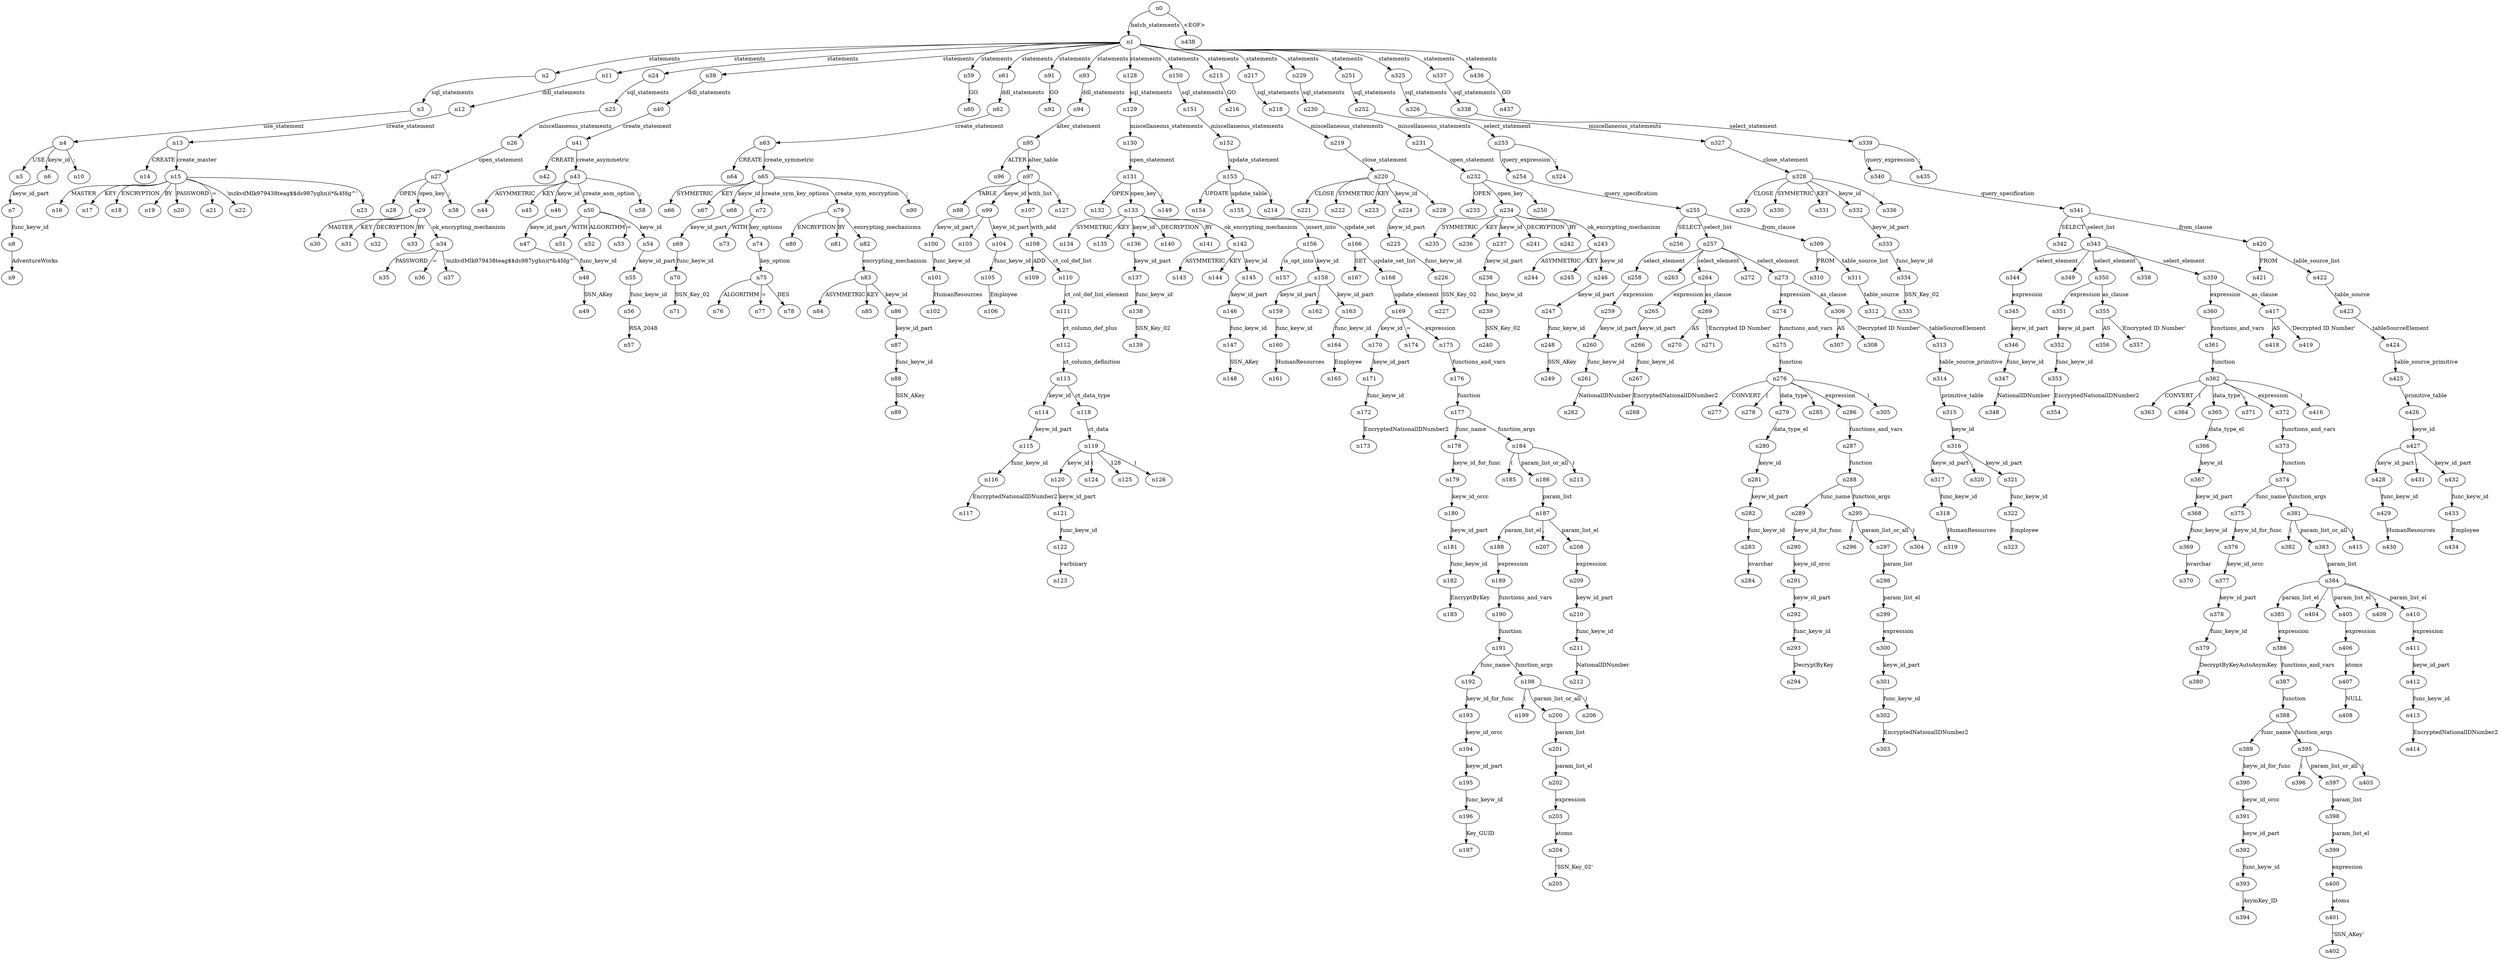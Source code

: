 digraph ParseTree {
  n0 -> n1 [label="batch_statements"];
  n1 -> n2 [label="statements"];
  n2 -> n3 [label="sql_statements"];
  n3 -> n4 [label="use_statement"];
  n4 -> n5 [label="USE"];
  n4 -> n6 [label="keyw_id"];
  n6 -> n7 [label="keyw_id_part"];
  n7 -> n8 [label="func_keyw_id"];
  n8 -> n9 [label="AdventureWorks"];
  n4 -> n10 [label=";"];
  n1 -> n11 [label="statements"];
  n11 -> n12 [label="ddl_statements"];
  n12 -> n13 [label="create_statement"];
  n13 -> n14 [label="CREATE"];
  n13 -> n15 [label="create_master"];
  n15 -> n16 [label="MASTER"];
  n15 -> n17 [label="KEY"];
  n15 -> n18 [label="ENCRYPTION"];
  n15 -> n19 [label="BY"];
  n15 -> n20 [label="PASSWORD"];
  n15 -> n21 [label="="];
  n15 -> n22 [label="'mzkvdMlk979438teag$$ds987yghn)(*&4fdg^'"];
  n15 -> n23 [label=";"];
  n1 -> n24 [label="statements"];
  n24 -> n25 [label="sql_statements"];
  n25 -> n26 [label="miscellaneous_statements"];
  n26 -> n27 [label="open_statement"];
  n27 -> n28 [label="OPEN"];
  n27 -> n29 [label="open_key"];
  n29 -> n30 [label="MASTER"];
  n29 -> n31 [label="KEY"];
  n29 -> n32 [label="DECRYPTION"];
  n29 -> n33 [label="BY"];
  n29 -> n34 [label="ok_encrypting_mechanism"];
  n34 -> n35 [label="PASSWORD"];
  n34 -> n36 [label="="];
  n34 -> n37 [label="'mzkvdMlk979438teag$$ds987yghn)(*&4fdg^'"];
  n27 -> n38 [label=";"];
  n1 -> n39 [label="statements"];
  n39 -> n40 [label="ddl_statements"];
  n40 -> n41 [label="create_statement"];
  n41 -> n42 [label="CREATE"];
  n41 -> n43 [label="create_asymmetric"];
  n43 -> n44 [label="ASYMMETRIC"];
  n43 -> n45 [label="KEY"];
  n43 -> n46 [label="keyw_id"];
  n46 -> n47 [label="keyw_id_part"];
  n47 -> n48 [label="func_keyw_id"];
  n48 -> n49 [label="SSN_AKey"];
  n43 -> n50 [label="create_asm_option"];
  n50 -> n51 [label="WITH"];
  n50 -> n52 [label="ALGORITHM"];
  n50 -> n53 [label="="];
  n50 -> n54 [label="keyw_id"];
  n54 -> n55 [label="keyw_id_part"];
  n55 -> n56 [label="func_keyw_id"];
  n56 -> n57 [label="RSA_2048"];
  n43 -> n58 [label=";"];
  n1 -> n59 [label="statements"];
  n59 -> n60 [label="GO"];
  n1 -> n61 [label="statements"];
  n61 -> n62 [label="ddl_statements"];
  n62 -> n63 [label="create_statement"];
  n63 -> n64 [label="CREATE"];
  n63 -> n65 [label="create_symmetric"];
  n65 -> n66 [label="SYMMETRIC"];
  n65 -> n67 [label="KEY"];
  n65 -> n68 [label="keyw_id"];
  n68 -> n69 [label="keyw_id_part"];
  n69 -> n70 [label="func_keyw_id"];
  n70 -> n71 [label="SSN_Key_02"];
  n65 -> n72 [label="create_sym_key_options"];
  n72 -> n73 [label="WITH"];
  n72 -> n74 [label="key_options"];
  n74 -> n75 [label="key_option"];
  n75 -> n76 [label="ALGORITHM"];
  n75 -> n77 [label="="];
  n75 -> n78 [label="DES"];
  n65 -> n79 [label="create_sym_encryption"];
  n79 -> n80 [label="ENCRYPTION"];
  n79 -> n81 [label="BY"];
  n79 -> n82 [label="encrypting_mechanisms"];
  n82 -> n83 [label="encrypting_mechanism"];
  n83 -> n84 [label="ASYMMETRIC"];
  n83 -> n85 [label="KEY"];
  n83 -> n86 [label="keyw_id"];
  n86 -> n87 [label="keyw_id_part"];
  n87 -> n88 [label="func_keyw_id"];
  n88 -> n89 [label="SSN_AKey"];
  n65 -> n90 [label=";"];
  n1 -> n91 [label="statements"];
  n91 -> n92 [label="GO"];
  n1 -> n93 [label="statements"];
  n93 -> n94 [label="ddl_statements"];
  n94 -> n95 [label="alter_statement"];
  n95 -> n96 [label="ALTER"];
  n95 -> n97 [label="alter_table"];
  n97 -> n98 [label="TABLE"];
  n97 -> n99 [label="keyw_id"];
  n99 -> n100 [label="keyw_id_part"];
  n100 -> n101 [label="func_keyw_id"];
  n101 -> n102 [label="HumanResources"];
  n99 -> n103 [label="."];
  n99 -> n104 [label="keyw_id_part"];
  n104 -> n105 [label="func_keyw_id"];
  n105 -> n106 [label="Employee"];
  n97 -> n107 [label="with_list"];
  n107 -> n108 [label="with_add"];
  n108 -> n109 [label="ADD"];
  n108 -> n110 [label="ct_col_def_list"];
  n110 -> n111 [label="ct_col_def_list_element"];
  n111 -> n112 [label="ct_column_def_plus"];
  n112 -> n113 [label="ct_column_definition"];
  n113 -> n114 [label="keyw_id"];
  n114 -> n115 [label="keyw_id_part"];
  n115 -> n116 [label="func_keyw_id"];
  n116 -> n117 [label="EncryptedNationalIDNumber2"];
  n113 -> n118 [label="ct_data_type"];
  n118 -> n119 [label="ct_data"];
  n119 -> n120 [label="keyw_id"];
  n120 -> n121 [label="keyw_id_part"];
  n121 -> n122 [label="func_keyw_id"];
  n122 -> n123 [label="varbinary"];
  n119 -> n124 [label="("];
  n119 -> n125 [label="128"];
  n119 -> n126 [label=")"];
  n97 -> n127 [label=";"];
  n1 -> n128 [label="statements"];
  n128 -> n129 [label="sql_statements"];
  n129 -> n130 [label="miscellaneous_statements"];
  n130 -> n131 [label="open_statement"];
  n131 -> n132 [label="OPEN"];
  n131 -> n133 [label="open_key"];
  n133 -> n134 [label="SYMMETRIC"];
  n133 -> n135 [label="KEY"];
  n133 -> n136 [label="keyw_id"];
  n136 -> n137 [label="keyw_id_part"];
  n137 -> n138 [label="func_keyw_id"];
  n138 -> n139 [label="SSN_Key_02"];
  n133 -> n140 [label="DECRYPTION"];
  n133 -> n141 [label="BY"];
  n133 -> n142 [label="ok_encrypting_mechanism"];
  n142 -> n143 [label="ASYMMETRIC"];
  n142 -> n144 [label="KEY"];
  n142 -> n145 [label="keyw_id"];
  n145 -> n146 [label="keyw_id_part"];
  n146 -> n147 [label="func_keyw_id"];
  n147 -> n148 [label="SSN_AKey"];
  n131 -> n149 [label=";"];
  n1 -> n150 [label="statements"];
  n150 -> n151 [label="sql_statements"];
  n151 -> n152 [label="miscellaneous_statements"];
  n152 -> n153 [label="update_statement"];
  n153 -> n154 [label="UPDATE"];
  n153 -> n155 [label="update_table"];
  n155 -> n156 [label="insert_into"];
  n156 -> n157 [label="is_opt_into"];
  n156 -> n158 [label="keyw_id"];
  n158 -> n159 [label="keyw_id_part"];
  n159 -> n160 [label="func_keyw_id"];
  n160 -> n161 [label="HumanResources"];
  n158 -> n162 [label="."];
  n158 -> n163 [label="keyw_id_part"];
  n163 -> n164 [label="func_keyw_id"];
  n164 -> n165 [label="Employee"];
  n155 -> n166 [label="update_set"];
  n166 -> n167 [label="SET"];
  n166 -> n168 [label="update_set_list"];
  n168 -> n169 [label="update_element"];
  n169 -> n170 [label="keyw_id"];
  n170 -> n171 [label="keyw_id_part"];
  n171 -> n172 [label="func_keyw_id"];
  n172 -> n173 [label="EncryptedNationalIDNumber2"];
  n169 -> n174 [label="="];
  n169 -> n175 [label="expression"];
  n175 -> n176 [label="functions_and_vars"];
  n176 -> n177 [label="function"];
  n177 -> n178 [label="func_name"];
  n178 -> n179 [label="keyw_id_for_func"];
  n179 -> n180 [label="keyw_id_orcc"];
  n180 -> n181 [label="keyw_id_part"];
  n181 -> n182 [label="func_keyw_id"];
  n182 -> n183 [label="EncryptByKey"];
  n177 -> n184 [label="function_args"];
  n184 -> n185 [label="("];
  n184 -> n186 [label="param_list_or_all"];
  n186 -> n187 [label="param_list"];
  n187 -> n188 [label="param_list_el"];
  n188 -> n189 [label="expression"];
  n189 -> n190 [label="functions_and_vars"];
  n190 -> n191 [label="function"];
  n191 -> n192 [label="func_name"];
  n192 -> n193 [label="keyw_id_for_func"];
  n193 -> n194 [label="keyw_id_orcc"];
  n194 -> n195 [label="keyw_id_part"];
  n195 -> n196 [label="func_keyw_id"];
  n196 -> n197 [label="Key_GUID"];
  n191 -> n198 [label="function_args"];
  n198 -> n199 [label="("];
  n198 -> n200 [label="param_list_or_all"];
  n200 -> n201 [label="param_list"];
  n201 -> n202 [label="param_list_el"];
  n202 -> n203 [label="expression"];
  n203 -> n204 [label="atoms"];
  n204 -> n205 [label="'SSN_Key_02'"];
  n198 -> n206 [label=")"];
  n187 -> n207 [label=","];
  n187 -> n208 [label="param_list_el"];
  n208 -> n209 [label="expression"];
  n209 -> n210 [label="keyw_id_part"];
  n210 -> n211 [label="func_keyw_id"];
  n211 -> n212 [label="NationalIDNumber"];
  n184 -> n213 [label=")"];
  n153 -> n214 [label=";"];
  n1 -> n215 [label="statements"];
  n215 -> n216 [label="GO"];
  n1 -> n217 [label="statements"];
  n217 -> n218 [label="sql_statements"];
  n218 -> n219 [label="miscellaneous_statements"];
  n219 -> n220 [label="close_statement"];
  n220 -> n221 [label="CLOSE"];
  n220 -> n222 [label="SYMMETRIC"];
  n220 -> n223 [label="KEY"];
  n220 -> n224 [label="keyw_id"];
  n224 -> n225 [label="keyw_id_part"];
  n225 -> n226 [label="func_keyw_id"];
  n226 -> n227 [label="SSN_Key_02"];
  n220 -> n228 [label=";"];
  n1 -> n229 [label="statements"];
  n229 -> n230 [label="sql_statements"];
  n230 -> n231 [label="miscellaneous_statements"];
  n231 -> n232 [label="open_statement"];
  n232 -> n233 [label="OPEN"];
  n232 -> n234 [label="open_key"];
  n234 -> n235 [label="SYMMETRIC"];
  n234 -> n236 [label="KEY"];
  n234 -> n237 [label="keyw_id"];
  n237 -> n238 [label="keyw_id_part"];
  n238 -> n239 [label="func_keyw_id"];
  n239 -> n240 [label="SSN_Key_02"];
  n234 -> n241 [label="DECRYPTION"];
  n234 -> n242 [label="BY"];
  n234 -> n243 [label="ok_encrypting_mechanism"];
  n243 -> n244 [label="ASYMMETRIC"];
  n243 -> n245 [label="KEY"];
  n243 -> n246 [label="keyw_id"];
  n246 -> n247 [label="keyw_id_part"];
  n247 -> n248 [label="func_keyw_id"];
  n248 -> n249 [label="SSN_AKey"];
  n232 -> n250 [label=";"];
  n1 -> n251 [label="statements"];
  n251 -> n252 [label="sql_statements"];
  n252 -> n253 [label="select_statement"];
  n253 -> n254 [label="query_expression"];
  n254 -> n255 [label="query_specification"];
  n255 -> n256 [label="SELECT"];
  n255 -> n257 [label="select_list"];
  n257 -> n258 [label="select_element"];
  n258 -> n259 [label="expression"];
  n259 -> n260 [label="keyw_id_part"];
  n260 -> n261 [label="func_keyw_id"];
  n261 -> n262 [label="NationalIDNumber"];
  n257 -> n263 [label=","];
  n257 -> n264 [label="select_element"];
  n264 -> n265 [label="expression"];
  n265 -> n266 [label="keyw_id_part"];
  n266 -> n267 [label="func_keyw_id"];
  n267 -> n268 [label="EncryptedNationalIDNumber2"];
  n264 -> n269 [label="as_clause"];
  n269 -> n270 [label="AS"];
  n269 -> n271 [label="'Encrypted ID Number'"];
  n257 -> n272 [label=","];
  n257 -> n273 [label="select_element"];
  n273 -> n274 [label="expression"];
  n274 -> n275 [label="functions_and_vars"];
  n275 -> n276 [label="function"];
  n276 -> n277 [label="CONVERT"];
  n276 -> n278 [label="("];
  n276 -> n279 [label="data_type"];
  n279 -> n280 [label="data_type_el"];
  n280 -> n281 [label="keyw_id"];
  n281 -> n282 [label="keyw_id_part"];
  n282 -> n283 [label="func_keyw_id"];
  n283 -> n284 [label="nvarchar"];
  n276 -> n285 [label=","];
  n276 -> n286 [label="expression"];
  n286 -> n287 [label="functions_and_vars"];
  n287 -> n288 [label="function"];
  n288 -> n289 [label="func_name"];
  n289 -> n290 [label="keyw_id_for_func"];
  n290 -> n291 [label="keyw_id_orcc"];
  n291 -> n292 [label="keyw_id_part"];
  n292 -> n293 [label="func_keyw_id"];
  n293 -> n294 [label="DecryptByKey"];
  n288 -> n295 [label="function_args"];
  n295 -> n296 [label="("];
  n295 -> n297 [label="param_list_or_all"];
  n297 -> n298 [label="param_list"];
  n298 -> n299 [label="param_list_el"];
  n299 -> n300 [label="expression"];
  n300 -> n301 [label="keyw_id_part"];
  n301 -> n302 [label="func_keyw_id"];
  n302 -> n303 [label="EncryptedNationalIDNumber2"];
  n295 -> n304 [label=")"];
  n276 -> n305 [label=")"];
  n273 -> n306 [label="as_clause"];
  n306 -> n307 [label="AS"];
  n306 -> n308 [label="'Decrypted ID Number'"];
  n255 -> n309 [label="from_clause"];
  n309 -> n310 [label="FROM"];
  n309 -> n311 [label="table_source_list"];
  n311 -> n312 [label="table_source"];
  n312 -> n313 [label="tableSourceElement"];
  n313 -> n314 [label="table_source_primitive"];
  n314 -> n315 [label="primitive_table"];
  n315 -> n316 [label="keyw_id"];
  n316 -> n317 [label="keyw_id_part"];
  n317 -> n318 [label="func_keyw_id"];
  n318 -> n319 [label="HumanResources"];
  n316 -> n320 [label="."];
  n316 -> n321 [label="keyw_id_part"];
  n321 -> n322 [label="func_keyw_id"];
  n322 -> n323 [label="Employee"];
  n253 -> n324 [label=";"];
  n1 -> n325 [label="statements"];
  n325 -> n326 [label="sql_statements"];
  n326 -> n327 [label="miscellaneous_statements"];
  n327 -> n328 [label="close_statement"];
  n328 -> n329 [label="CLOSE"];
  n328 -> n330 [label="SYMMETRIC"];
  n328 -> n331 [label="KEY"];
  n328 -> n332 [label="keyw_id"];
  n332 -> n333 [label="keyw_id_part"];
  n333 -> n334 [label="func_keyw_id"];
  n334 -> n335 [label="SSN_Key_02"];
  n328 -> n336 [label=";"];
  n1 -> n337 [label="statements"];
  n337 -> n338 [label="sql_statements"];
  n338 -> n339 [label="select_statement"];
  n339 -> n340 [label="query_expression"];
  n340 -> n341 [label="query_specification"];
  n341 -> n342 [label="SELECT"];
  n341 -> n343 [label="select_list"];
  n343 -> n344 [label="select_element"];
  n344 -> n345 [label="expression"];
  n345 -> n346 [label="keyw_id_part"];
  n346 -> n347 [label="func_keyw_id"];
  n347 -> n348 [label="NationalIDNumber"];
  n343 -> n349 [label=","];
  n343 -> n350 [label="select_element"];
  n350 -> n351 [label="expression"];
  n351 -> n352 [label="keyw_id_part"];
  n352 -> n353 [label="func_keyw_id"];
  n353 -> n354 [label="EncryptedNationalIDNumber2"];
  n350 -> n355 [label="as_clause"];
  n355 -> n356 [label="AS"];
  n355 -> n357 [label="'Encrypted ID Number'"];
  n343 -> n358 [label=","];
  n343 -> n359 [label="select_element"];
  n359 -> n360 [label="expression"];
  n360 -> n361 [label="functions_and_vars"];
  n361 -> n362 [label="function"];
  n362 -> n363 [label="CONVERT"];
  n362 -> n364 [label="("];
  n362 -> n365 [label="data_type"];
  n365 -> n366 [label="data_type_el"];
  n366 -> n367 [label="keyw_id"];
  n367 -> n368 [label="keyw_id_part"];
  n368 -> n369 [label="func_keyw_id"];
  n369 -> n370 [label="nvarchar"];
  n362 -> n371 [label=","];
  n362 -> n372 [label="expression"];
  n372 -> n373 [label="functions_and_vars"];
  n373 -> n374 [label="function"];
  n374 -> n375 [label="func_name"];
  n375 -> n376 [label="keyw_id_for_func"];
  n376 -> n377 [label="keyw_id_orcc"];
  n377 -> n378 [label="keyw_id_part"];
  n378 -> n379 [label="func_keyw_id"];
  n379 -> n380 [label="DecryptByKeyAutoAsymKey"];
  n374 -> n381 [label="function_args"];
  n381 -> n382 [label="("];
  n381 -> n383 [label="param_list_or_all"];
  n383 -> n384 [label="param_list"];
  n384 -> n385 [label="param_list_el"];
  n385 -> n386 [label="expression"];
  n386 -> n387 [label="functions_and_vars"];
  n387 -> n388 [label="function"];
  n388 -> n389 [label="func_name"];
  n389 -> n390 [label="keyw_id_for_func"];
  n390 -> n391 [label="keyw_id_orcc"];
  n391 -> n392 [label="keyw_id_part"];
  n392 -> n393 [label="func_keyw_id"];
  n393 -> n394 [label="AsymKey_ID"];
  n388 -> n395 [label="function_args"];
  n395 -> n396 [label="("];
  n395 -> n397 [label="param_list_or_all"];
  n397 -> n398 [label="param_list"];
  n398 -> n399 [label="param_list_el"];
  n399 -> n400 [label="expression"];
  n400 -> n401 [label="atoms"];
  n401 -> n402 [label="'SSN_AKey'"];
  n395 -> n403 [label=")"];
  n384 -> n404 [label=","];
  n384 -> n405 [label="param_list_el"];
  n405 -> n406 [label="expression"];
  n406 -> n407 [label="atoms"];
  n407 -> n408 [label="NULL"];
  n384 -> n409 [label=","];
  n384 -> n410 [label="param_list_el"];
  n410 -> n411 [label="expression"];
  n411 -> n412 [label="keyw_id_part"];
  n412 -> n413 [label="func_keyw_id"];
  n413 -> n414 [label="EncryptedNationalIDNumber2"];
  n381 -> n415 [label=")"];
  n362 -> n416 [label=")"];
  n359 -> n417 [label="as_clause"];
  n417 -> n418 [label="AS"];
  n417 -> n419 [label="'Decrypted ID Number'"];
  n341 -> n420 [label="from_clause"];
  n420 -> n421 [label="FROM"];
  n420 -> n422 [label="table_source_list"];
  n422 -> n423 [label="table_source"];
  n423 -> n424 [label="tableSourceElement"];
  n424 -> n425 [label="table_source_primitive"];
  n425 -> n426 [label="primitive_table"];
  n426 -> n427 [label="keyw_id"];
  n427 -> n428 [label="keyw_id_part"];
  n428 -> n429 [label="func_keyw_id"];
  n429 -> n430 [label="HumanResources"];
  n427 -> n431 [label="."];
  n427 -> n432 [label="keyw_id_part"];
  n432 -> n433 [label="func_keyw_id"];
  n433 -> n434 [label="Employee"];
  n339 -> n435 [label=";"];
  n1 -> n436 [label="statements"];
  n436 -> n437 [label="GO"];
  n0 -> n438 [label="<EOF>"];
}